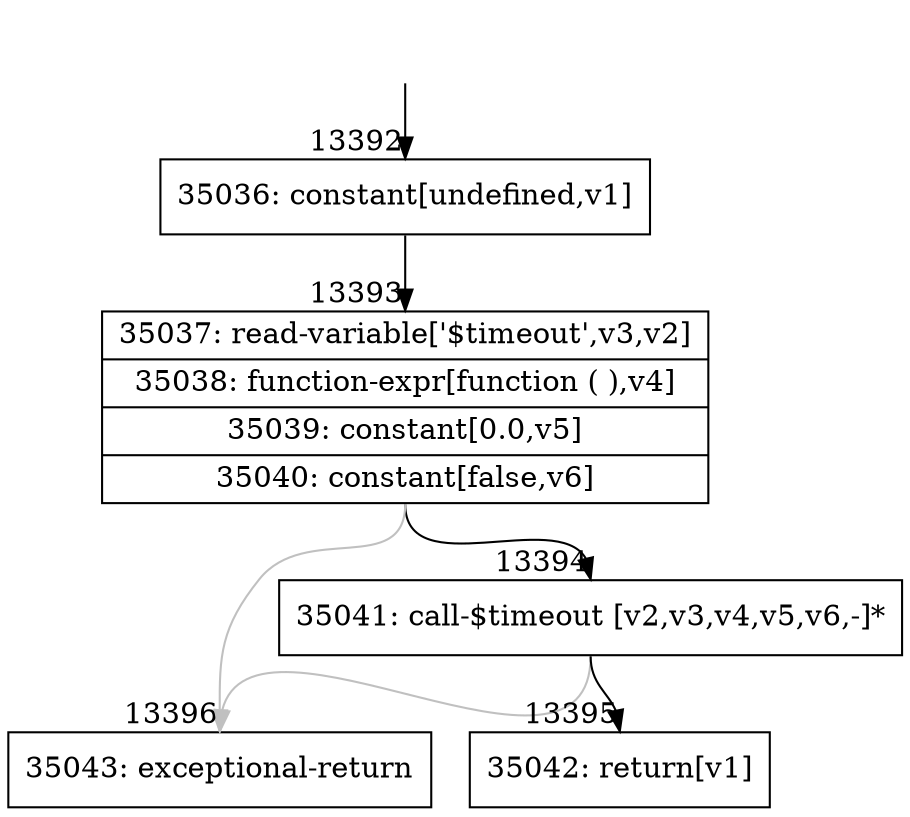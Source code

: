 digraph {
rankdir="TD"
BB_entry1048[shape=none,label=""];
BB_entry1048 -> BB13392 [tailport=s, headport=n, headlabel="    13392"]
BB13392 [shape=record label="{35036: constant[undefined,v1]}" ] 
BB13392 -> BB13393 [tailport=s, headport=n, headlabel="      13393"]
BB13393 [shape=record label="{35037: read-variable['$timeout',v3,v2]|35038: function-expr[function ( ),v4]|35039: constant[0.0,v5]|35040: constant[false,v6]}" ] 
BB13393 -> BB13394 [tailport=s, headport=n, headlabel="      13394"]
BB13393 -> BB13396 [tailport=s, headport=n, color=gray, headlabel="      13396"]
BB13394 [shape=record label="{35041: call-$timeout [v2,v3,v4,v5,v6,-]*}" ] 
BB13394 -> BB13395 [tailport=s, headport=n, headlabel="      13395"]
BB13394 -> BB13396 [tailport=s, headport=n, color=gray]
BB13395 [shape=record label="{35042: return[v1]}" ] 
BB13396 [shape=record label="{35043: exceptional-return}" ] 
//#$~ 20344
}

